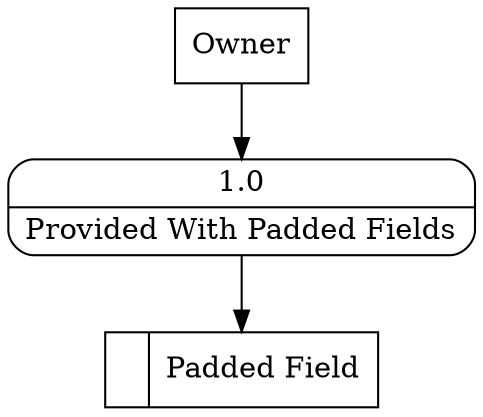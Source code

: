 digraph dfd2{ 
node[shape=record]
200 [label="<f0>  |<f1> Padded Field " ];
201 [label="Owner" shape=box];
202 [label="{<f0> 1.0|<f1> Provided With Padded Fields }" shape=Mrecord];
201 -> 202
202 -> 200
}